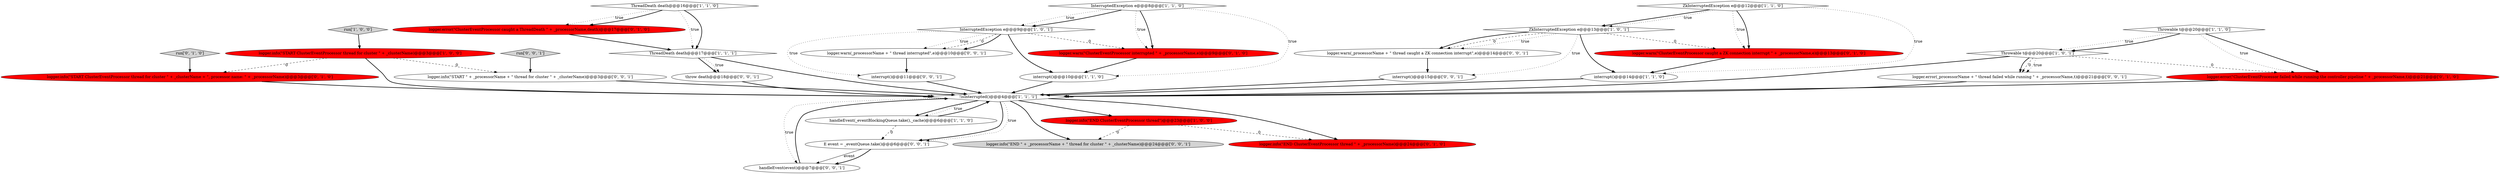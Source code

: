 digraph {
30 [style = filled, label = "run['0', '0', '1']", fillcolor = lightgray, shape = diamond image = "AAA0AAABBB3BBB"];
1 [style = filled, label = "InterruptedException e@@@9@@@['1', '0', '1']", fillcolor = white, shape = diamond image = "AAA0AAABBB1BBB"];
11 [style = filled, label = "logger.info(\"START ClusterEventProcessor thread for cluster \" + _clusterName)@@@3@@@['1', '0', '0']", fillcolor = red, shape = ellipse image = "AAA1AAABBB1BBB"];
22 [style = filled, label = "throw death@@@18@@@['0', '0', '1']", fillcolor = white, shape = ellipse image = "AAA0AAABBB3BBB"];
21 [style = filled, label = "logger.error(\"ClusterEventProcessor caught a ThreadDeath \" + _processorName,death)@@@17@@@['0', '1', '0']", fillcolor = red, shape = ellipse image = "AAA1AAABBB2BBB"];
23 [style = filled, label = "handleEvent(event)@@@7@@@['0', '0', '1']", fillcolor = white, shape = ellipse image = "AAA0AAABBB3BBB"];
14 [style = filled, label = "interrupt()@@@10@@@['1', '1', '0']", fillcolor = white, shape = ellipse image = "AAA0AAABBB1BBB"];
5 [style = filled, label = "ZkInterruptedException e@@@13@@@['1', '0', '1']", fillcolor = white, shape = diamond image = "AAA0AAABBB1BBB"];
20 [style = filled, label = "logger.info(\"START ClusterEventProcessor thread for cluster \" + _clusterName + \", processor name: \" + _processorName)@@@3@@@['0', '1', '0']", fillcolor = red, shape = ellipse image = "AAA1AAABBB2BBB"];
18 [style = filled, label = "logger.warn(\"ClusterEventProcessor caught a ZK connection interrupt \" + _processorName,e)@@@13@@@['0', '1', '0']", fillcolor = red, shape = ellipse image = "AAA1AAABBB2BBB"];
26 [style = filled, label = "E event = _eventQueue.take()@@@6@@@['0', '0', '1']", fillcolor = white, shape = ellipse image = "AAA0AAABBB3BBB"];
6 [style = filled, label = "run['1', '0', '0']", fillcolor = lightgray, shape = diamond image = "AAA0AAABBB1BBB"];
13 [style = filled, label = "interrupt()@@@14@@@['1', '1', '0']", fillcolor = white, shape = ellipse image = "AAA0AAABBB1BBB"];
32 [style = filled, label = "logger.info(\"START \" + _processorName + \" thread for cluster \" + _clusterName)@@@3@@@['0', '0', '1']", fillcolor = white, shape = ellipse image = "AAA0AAABBB3BBB"];
27 [style = filled, label = "logger.warn(_processorName + \" thread caught a ZK connection interrupt\",e)@@@14@@@['0', '0', '1']", fillcolor = white, shape = ellipse image = "AAA0AAABBB3BBB"];
29 [style = filled, label = "interrupt()@@@11@@@['0', '0', '1']", fillcolor = white, shape = ellipse image = "AAA0AAABBB3BBB"];
24 [style = filled, label = "logger.warn(_processorName + \" thread interrupted\",e)@@@10@@@['0', '0', '1']", fillcolor = white, shape = ellipse image = "AAA0AAABBB3BBB"];
2 [style = filled, label = "ThreadDeath death@@@16@@@['1', '1', '0']", fillcolor = white, shape = diamond image = "AAA0AAABBB1BBB"];
8 [style = filled, label = "logger.info(\"END ClusterEventProcessor thread\")@@@23@@@['1', '0', '0']", fillcolor = red, shape = ellipse image = "AAA1AAABBB1BBB"];
12 [style = filled, label = "ZkInterruptedException e@@@12@@@['1', '1', '0']", fillcolor = white, shape = diamond image = "AAA0AAABBB1BBB"];
17 [style = filled, label = "logger.warn(\"ClusterEventProcessor interrupted \" + _processorName,e)@@@9@@@['0', '1', '0']", fillcolor = red, shape = ellipse image = "AAA1AAABBB2BBB"];
31 [style = filled, label = "interrupt()@@@15@@@['0', '0', '1']", fillcolor = white, shape = ellipse image = "AAA0AAABBB3BBB"];
25 [style = filled, label = "logger.error(_processorName + \" thread failed while running \" + _processorName,t)@@@21@@@['0', '0', '1']", fillcolor = white, shape = ellipse image = "AAA0AAABBB3BBB"];
9 [style = filled, label = "Throwable t@@@20@@@['1', '0', '1']", fillcolor = white, shape = diamond image = "AAA0AAABBB1BBB"];
4 [style = filled, label = "InterruptedException e@@@8@@@['1', '1', '0']", fillcolor = white, shape = diamond image = "AAA0AAABBB1BBB"];
19 [style = filled, label = "run['0', '1', '0']", fillcolor = lightgray, shape = diamond image = "AAA0AAABBB2BBB"];
15 [style = filled, label = "logger.info(\"END ClusterEventProcessor thread \" + _processorName)@@@24@@@['0', '1', '0']", fillcolor = red, shape = ellipse image = "AAA1AAABBB2BBB"];
16 [style = filled, label = "logger.error(\"ClusterEventProcessor failed while running the controller pipeline \" + _processorName,t)@@@21@@@['0', '1', '0']", fillcolor = red, shape = ellipse image = "AAA1AAABBB2BBB"];
0 [style = filled, label = "handleEvent(_eventBlockingQueue.take(),_cache)@@@6@@@['1', '1', '0']", fillcolor = white, shape = ellipse image = "AAA0AAABBB1BBB"];
10 [style = filled, label = "!isInterrupted()@@@4@@@['1', '1', '1']", fillcolor = white, shape = diamond image = "AAA0AAABBB1BBB"];
7 [style = filled, label = "ThreadDeath death@@@17@@@['1', '1', '1']", fillcolor = white, shape = diamond image = "AAA0AAABBB1BBB"];
3 [style = filled, label = "Throwable t@@@20@@@['1', '1', '0']", fillcolor = white, shape = diamond image = "AAA0AAABBB1BBB"];
28 [style = filled, label = "logger.info(\"END \" + _processorName + \" thread for cluster \" + _clusterName)@@@24@@@['0', '0', '1']", fillcolor = lightgray, shape = ellipse image = "AAA0AAABBB3BBB"];
11->32 [style = dashed, label="0"];
13->10 [style = bold, label=""];
9->16 [style = dashed, label="0"];
10->28 [style = bold, label=""];
10->15 [style = bold, label=""];
12->5 [style = bold, label=""];
4->17 [style = bold, label=""];
26->23 [style = solid, label="event"];
11->20 [style = dashed, label="0"];
4->1 [style = dotted, label="true"];
7->10 [style = bold, label=""];
16->10 [style = bold, label=""];
19->20 [style = bold, label=""];
5->31 [style = dotted, label="true"];
8->15 [style = dashed, label="0"];
1->24 [style = dotted, label="true"];
2->7 [style = dotted, label="true"];
14->10 [style = bold, label=""];
27->31 [style = bold, label=""];
1->24 [style = dashed, label="0"];
30->32 [style = bold, label=""];
10->26 [style = bold, label=""];
12->18 [style = dotted, label="true"];
24->29 [style = bold, label=""];
2->21 [style = dotted, label="true"];
0->26 [style = dashed, label="0"];
9->10 [style = bold, label=""];
3->16 [style = bold, label=""];
4->14 [style = dotted, label="true"];
3->9 [style = dotted, label="true"];
5->18 [style = dashed, label="0"];
8->28 [style = dashed, label="0"];
32->10 [style = bold, label=""];
9->25 [style = dotted, label="true"];
20->10 [style = bold, label=""];
3->9 [style = bold, label=""];
1->29 [style = dotted, label="true"];
7->22 [style = bold, label=""];
0->10 [style = bold, label=""];
12->13 [style = dotted, label="true"];
1->17 [style = dashed, label="0"];
10->23 [style = dotted, label="true"];
5->27 [style = dashed, label="0"];
10->8 [style = bold, label=""];
12->5 [style = dotted, label="true"];
17->14 [style = bold, label=""];
11->10 [style = bold, label=""];
2->21 [style = bold, label=""];
1->24 [style = bold, label=""];
31->10 [style = bold, label=""];
6->11 [style = bold, label=""];
5->13 [style = bold, label=""];
10->0 [style = bold, label=""];
26->23 [style = bold, label=""];
9->25 [style = bold, label=""];
12->18 [style = bold, label=""];
22->10 [style = bold, label=""];
18->13 [style = bold, label=""];
23->10 [style = bold, label=""];
5->27 [style = dotted, label="true"];
9->25 [style = dashed, label="0"];
21->7 [style = bold, label=""];
29->10 [style = bold, label=""];
10->0 [style = dotted, label="true"];
25->10 [style = bold, label=""];
1->14 [style = bold, label=""];
4->1 [style = bold, label=""];
10->26 [style = dotted, label="true"];
5->27 [style = bold, label=""];
2->7 [style = bold, label=""];
7->22 [style = dotted, label="true"];
4->17 [style = dotted, label="true"];
3->16 [style = dotted, label="true"];
}
